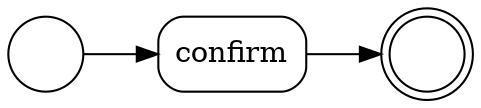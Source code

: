 digraph "task.exampleFlow" {
  rankdir="LR"
  splines="ortho"
  node [shape="box" style="rounded"]
  start [label="" shape="circle"]
  end [label="" shape="doublecircle"]
 "start" -> "confirm" [label=""];
 "confirm" -> "end" [label=""];

}
